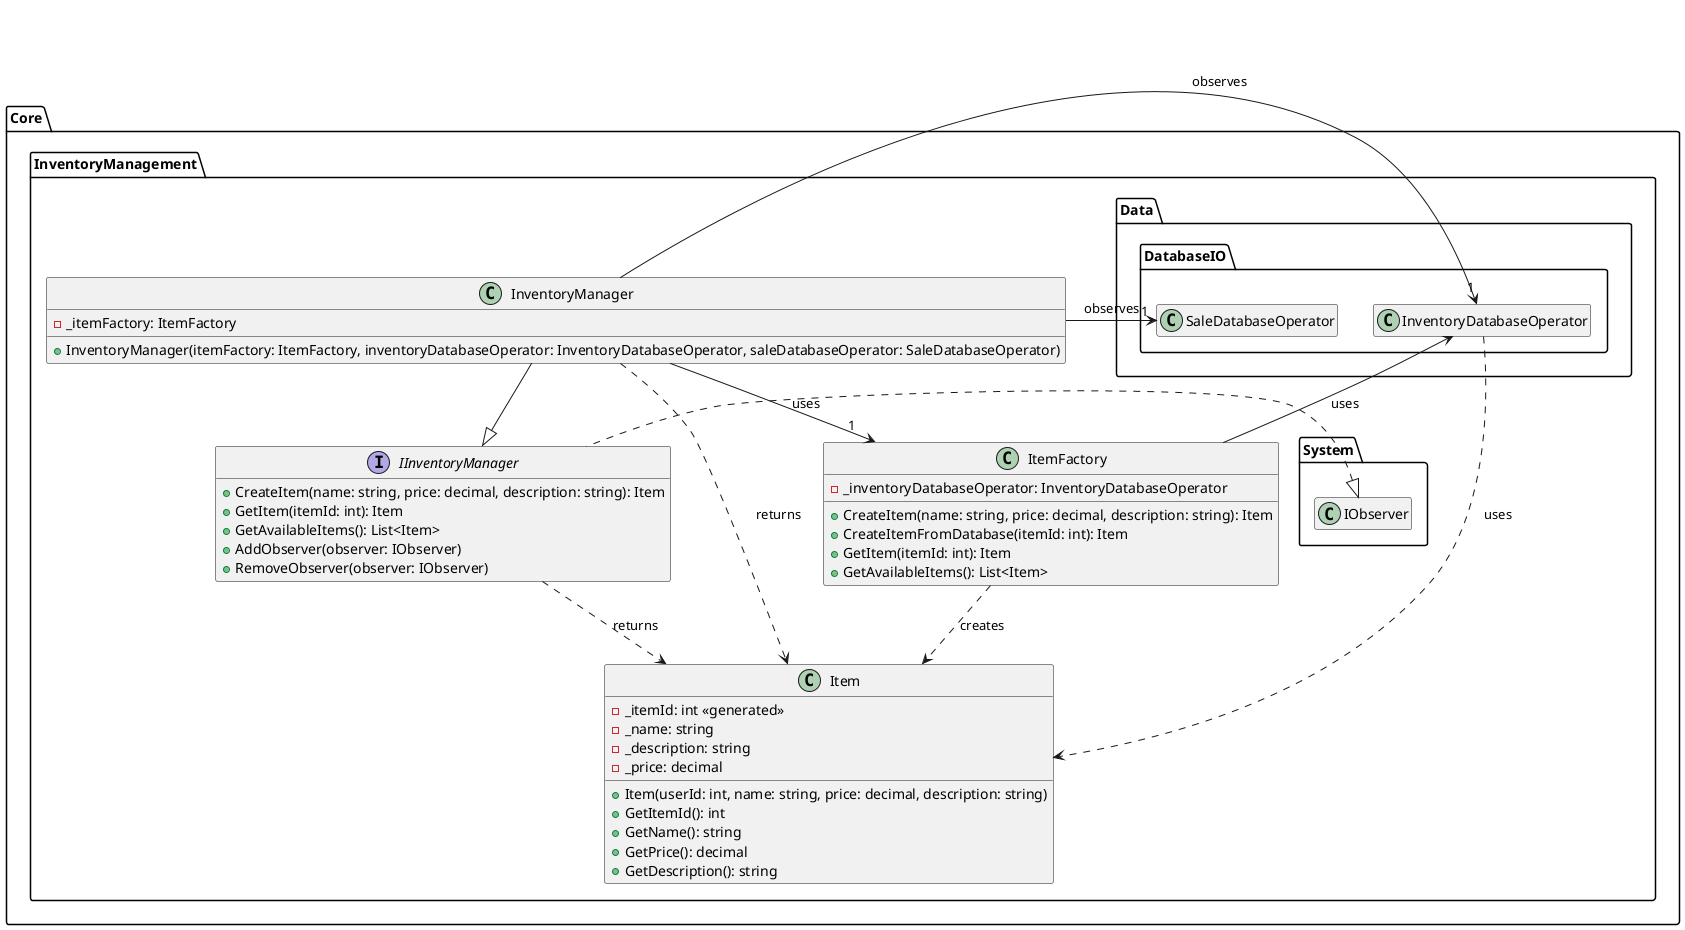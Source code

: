@startuml inventory-management

hide empty members

namespace Core {
namespace InventoryManagement {

class Item {
    - _itemId: int <<generated>>
    - _name: string
    - _description: string
    - _price: decimal
    + Item(userId: int, name: string, price: decimal, description: string)
    + GetItemId(): int
    + GetName(): string
    + GetPrice(): decimal
    + GetDescription(): string
}

Item <.left. Data.DatabaseIO.InventoryDatabaseOperator: uses

class ItemFactory {
    - _inventoryDatabaseOperator: InventoryDatabaseOperator
    + CreateItem(name: string, price: decimal, description: string): Item
    + CreateItemFromDatabase(itemId: int): Item
    + GetItem(itemId: int): Item
    + GetAvailableItems(): List<Item>
}

ItemFactory -right-> Data.DatabaseIO.InventoryDatabaseOperator: uses
ItemFactory .down.> Item: creates

interface IInventoryManager {
    + CreateItem(name: string, price: decimal, description: string): Item
    + GetItem(itemId: int): Item
    + GetAvailableItems(): List<Item>
    + AddObserver(observer: IObserver)
    + RemoveObserver(observer: IObserver)
}

IInventoryManager .left.|> System.IObserver
IInventoryManager .down.> Item: returns

class InventoryManager {
    - _itemFactory: ItemFactory
    + InventoryManager(itemFactory: ItemFactory, inventoryDatabaseOperator: InventoryDatabaseOperator, saleDatabaseOperator: SaleDatabaseOperator)

}

InventoryManager -down-|> IInventoryManager
InventoryManager -down-> "1" ItemFactory: uses
InventoryManager .down.> Item: returns
InventoryManager -left-> "1" Data.DatabaseIO.InventoryDatabaseOperator: observes
InventoryManager -left-> "1" Data.DatabaseIO.SaleDatabaseOperator: observes

}
}

@enduml